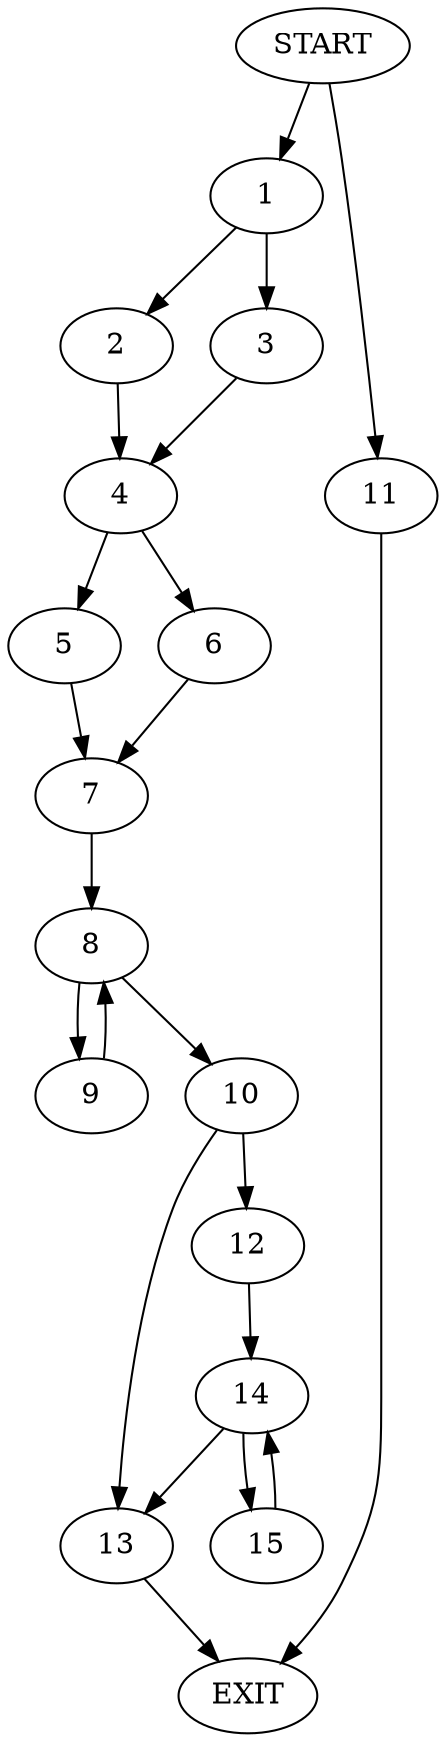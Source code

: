 digraph {
0 [label="START"]
16 [label="EXIT"]
0 -> 1
1 -> 2
1 -> 3
3 -> 4
2 -> 4
4 -> 5
4 -> 6
5 -> 7
6 -> 7
7 -> 8
8 -> 9
8 -> 10
0 -> 11
11 -> 16
10 -> 12
10 -> 13
9 -> 8
13 -> 16
12 -> 14
14 -> 15
14 -> 13
15 -> 14
}
